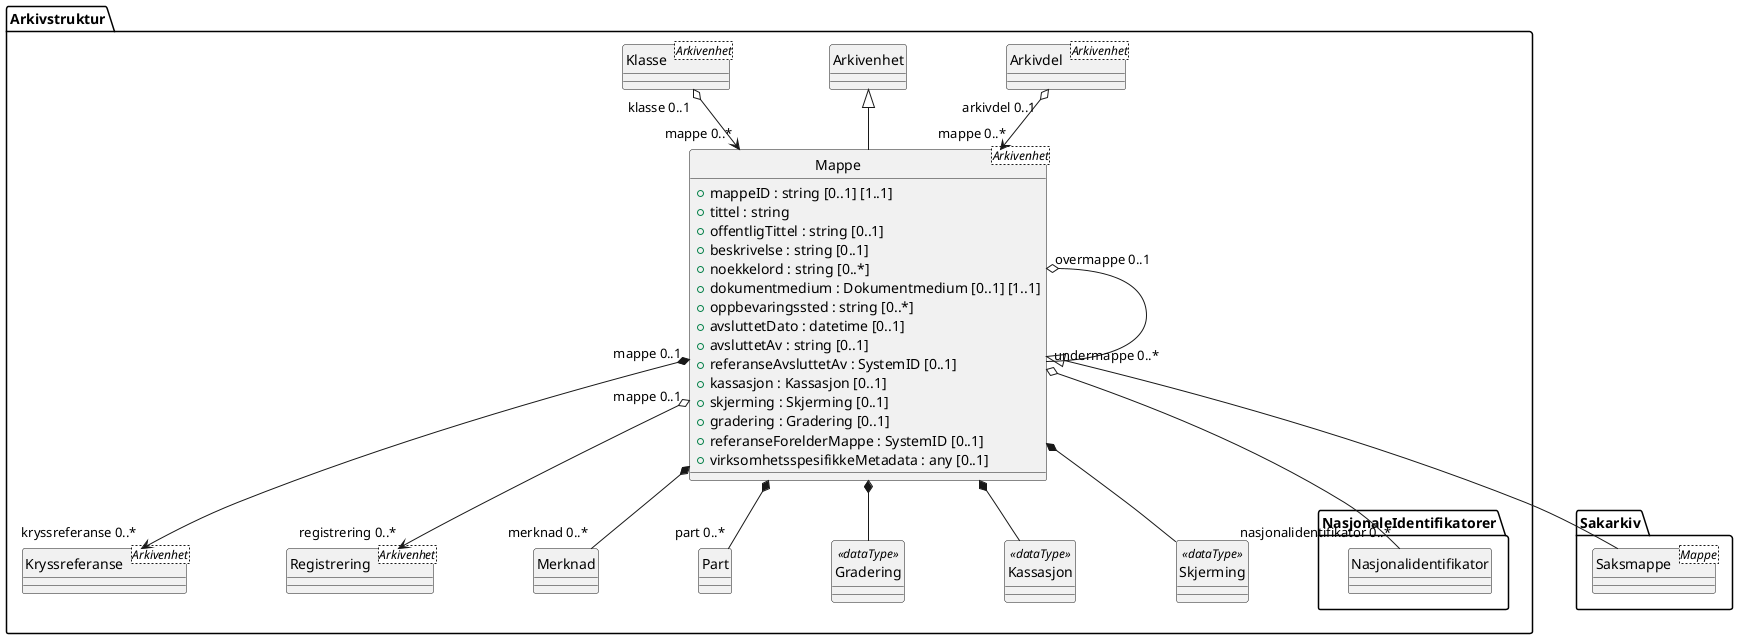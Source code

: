 @startuml
skinparam nodesep 100
hide circle
class Arkivstruktur.Mappe <Arkivenhet> {
  +mappeID : string [0..1] [1..1]
  +tittel : string
  +offentligTittel : string [0..1]
  +beskrivelse : string [0..1]
  +noekkelord : string [0..*]
  +dokumentmedium : Dokumentmedium [0..1] [1..1]
  +oppbevaringssted : string [0..*]
  +avsluttetDato : datetime [0..1]
  +avsluttetAv : string [0..1]
  +referanseAvsluttetAv : SystemID [0..1]
  +kassasjon : Kassasjon [0..1]
  +skjerming : Skjerming [0..1]
  +gradering : Gradering [0..1]
  +referanseForelderMappe : SystemID [0..1]
  +virksomhetsspesifikkeMetadata : any [0..1]
}
class Arkivstruktur.Arkivdel <Arkivenhet> {
}
Arkivstruktur.Arkivdel "arkivdel 0..1" o--> "mappe 0..*" Arkivstruktur.Mappe
class Arkivstruktur.Arkivenhet {
}
Arkivstruktur.Arkivenhet <|-- Arkivstruktur.Mappe
class Arkivstruktur.Klasse <Arkivenhet> {
}
Arkivstruktur.Klasse "klasse 0..1" o--> "mappe 0..*" Arkivstruktur.Mappe
class Arkivstruktur.Kryssreferanse <Arkivenhet> {
}
Arkivstruktur.Mappe "mappe 0..1" *--> "kryssreferanse 0..*" Arkivstruktur.Kryssreferanse
class Arkivstruktur.Registrering <Arkivenhet> {
}
Arkivstruktur.Mappe "mappe 0..1" o--> "registrering 0..*" Arkivstruktur.Registrering
Arkivstruktur.Mappe "overmappe 0..1" o-- "undermappe 0..*" Arkivstruktur.Mappe
class Arkivstruktur.Merknad {
}
Arkivstruktur.Mappe *-- "merknad 0..*" Arkivstruktur.Merknad
class Arkivstruktur.Part {
}
Arkivstruktur.Mappe *-- "part 0..*" Arkivstruktur.Part
class Arkivstruktur.Gradering <<dataType>> {
}
Arkivstruktur.Mappe *-- Arkivstruktur.Gradering
class Arkivstruktur.Kassasjon <<dataType>> {
}
Arkivstruktur.Mappe *-- Arkivstruktur.Kassasjon
class Arkivstruktur.Skjerming <<dataType>> {
}
Arkivstruktur.Mappe *-- Arkivstruktur.Skjerming
class Sakarkiv.Saksmappe <Mappe> {
}
Arkivstruktur.Mappe <|-- Sakarkiv.Saksmappe
class Arkivstruktur.NasjonaleIdentifikatorer.Nasjonalidentifikator {
}
Arkivstruktur.Mappe o-- "nasjonalidentifikator 0..*" Arkivstruktur.NasjonaleIdentifikatorer.Nasjonalidentifikator
@enduml
